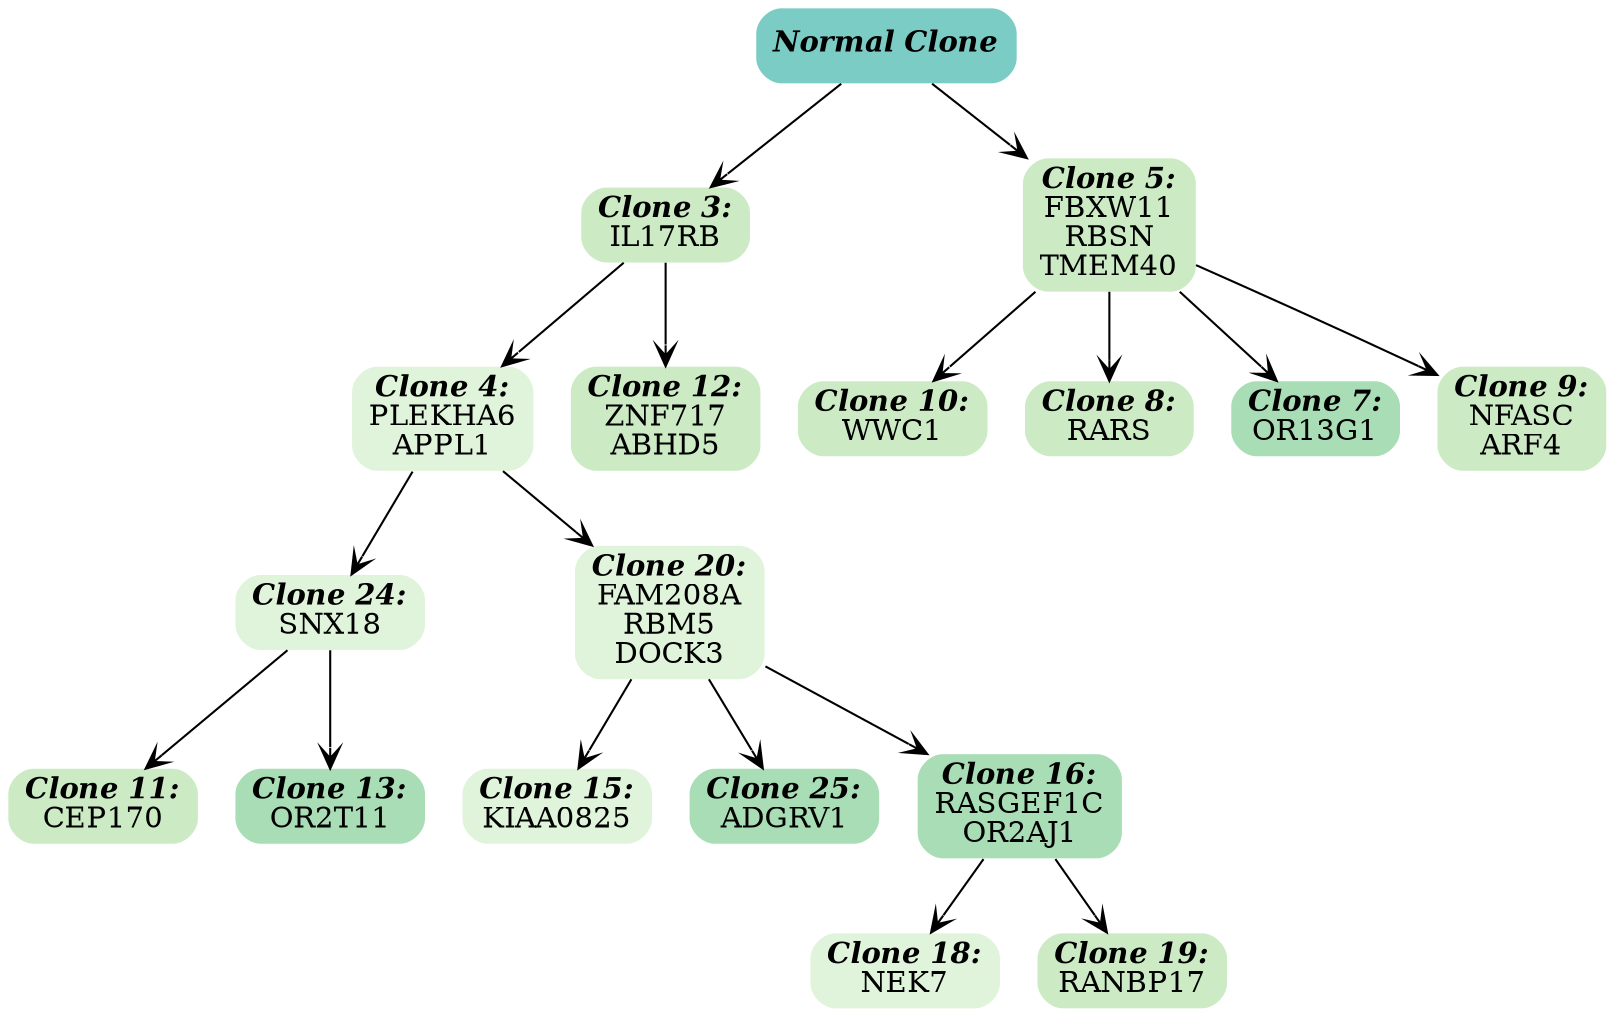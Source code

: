 digraph G {
fontname = "helvetica";
edge[arrowhead="vee"];
node[colorscheme=gnbu9]
0 [shape=box style="rounded,filled" fillcolor=5 penwidth=0 label=<<B><I>Normal Clone</I></B>>]
3 [shape=box style="rounded,filled" fillcolor=3 penwidth=0 label=<<I><B>Clone 3:</B></I><BR/>IL17RB>]
4 [shape=box style="rounded,filled" fillcolor=2 penwidth=0 label=<<I><B>Clone 4:</B></I><BR/>PLEKHA6<BR/>APPL1>]
24 [shape=box style="rounded,filled" fillcolor=2 penwidth=0 label=<<I><B>Clone 24:</B></I><BR/>SNX18>]
5 [shape=box style="rounded,filled" fillcolor=3 penwidth=0 label=<<I><B>Clone 5:</B></I><BR/>FBXW11<BR/>RBSN<BR/>TMEM40>]
10 [shape=box style="rounded,filled" fillcolor=3 penwidth=0 label=<<I><B>Clone 10:</B></I><BR/>WWC1>]
8 [shape=box style="rounded,filled" fillcolor=3 penwidth=0 label=<<I><B>Clone 8:</B></I><BR/>RARS>]
7 [shape=box style="rounded,filled" fillcolor=4 penwidth=0 label=<<I><B>Clone 7:</B></I><BR/>OR13G1>]
20 [shape=box style="rounded,filled" fillcolor=2 penwidth=0 label=<<I><B>Clone 20:</B></I><BR/>FAM208A<BR/>RBM5<BR/>DOCK3>]
15 [shape=box style="rounded,filled" fillcolor=2 penwidth=0 label=<<I><B>Clone 15:</B></I><BR/>KIAA0825>]
25 [shape=box style="rounded,filled" fillcolor=4 penwidth=0 label=<<I><B>Clone 25:</B></I><BR/>ADGRV1>]
9 [shape=box style="rounded,filled" fillcolor=3 penwidth=0 label=<<I><B>Clone 9:</B></I><BR/>NFASC<BR/>ARF4>]
11 [shape=box style="rounded,filled" fillcolor=3 penwidth=0 label=<<I><B>Clone 11:</B></I><BR/>CEP170>]
13 [shape=box style="rounded,filled" fillcolor=4 penwidth=0 label=<<I><B>Clone 13:</B></I><BR/>OR2T11>]
16 [shape=box style="rounded,filled" fillcolor=4 penwidth=0 label=<<I><B>Clone 16:</B></I><BR/>RASGEF1C<BR/>OR2AJ1>]
18 [shape=box style="rounded,filled" fillcolor=2 penwidth=0 label=<<I><B>Clone 18:</B></I><BR/>NEK7>]
19 [shape=box style="rounded,filled" fillcolor=3 penwidth=0 label=<<I><B>Clone 19:</B></I><BR/>RANBP17>]
12 [shape=box style="rounded,filled" fillcolor=3 penwidth=0 label=<<I><B>Clone 12:</B></I><BR/>ZNF717<BR/>ABHD5>]
0 -> 3
0 -> 5
3 -> 12
3 -> 4
4 -> 24
4 -> 20
24 -> 11
24 -> 13
5 -> 10
5 -> 8
5 -> 7
5 -> 9
20 -> 15
20 -> 25
20 -> 16
16 -> 18
16 -> 19
}

